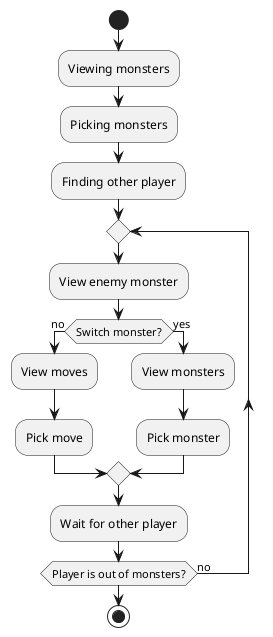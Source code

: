 @startuml

start

:Viewing monsters;
:Picking monsters;
:Finding other player;
repeat
  :View enemy monster;
  if (Switch monster?) then (no)
    :View moves;
    :Pick move;
  else (yes)
    :View monsters;
    :Pick monster;
  endif
  :Wait for other player;
repeat while (Player is out of monsters?) is (no)

stop

@enduml
